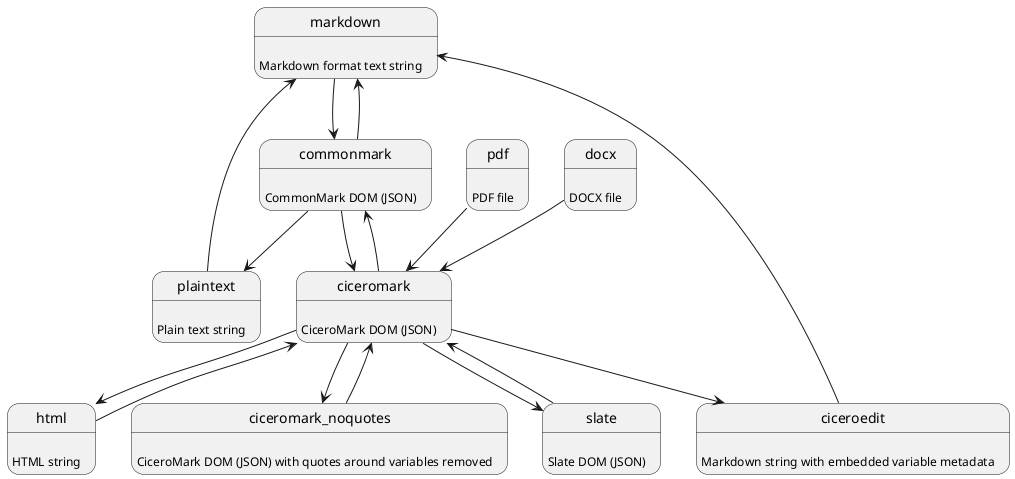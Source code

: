 @startuml
hide empty description

markdown : 
markdown : Markdown format text string
markdown --> commonmark

commonmark : 
commonmark : CommonMark DOM (JSON)
commonmark --> markdown
commonmark --> ciceromark
commonmark --> plaintext

plaintext : 
plaintext : Plain text string
plaintext --> markdown

ciceromark : 
ciceromark : CiceroMark DOM (JSON)
ciceromark --> html
ciceromark --> ciceromark_noquotes
ciceromark --> ciceroedit
ciceromark --> commonmark
ciceromark --> slate

ciceromark_noquotes : 
ciceromark_noquotes : CiceroMark DOM (JSON) with quotes around variables removed
ciceromark_noquotes --> ciceromark

ciceroedit : 
ciceroedit : Markdown string with embedded variable metadata
ciceroedit --> markdown

pdf : 
pdf : PDF file
pdf --> ciceromark

docx : 
docx : DOCX file
docx --> ciceromark

html : 
html : HTML string
html --> ciceromark

slate : 
slate : Slate DOM (JSON)
slate --> ciceromark

@enduml